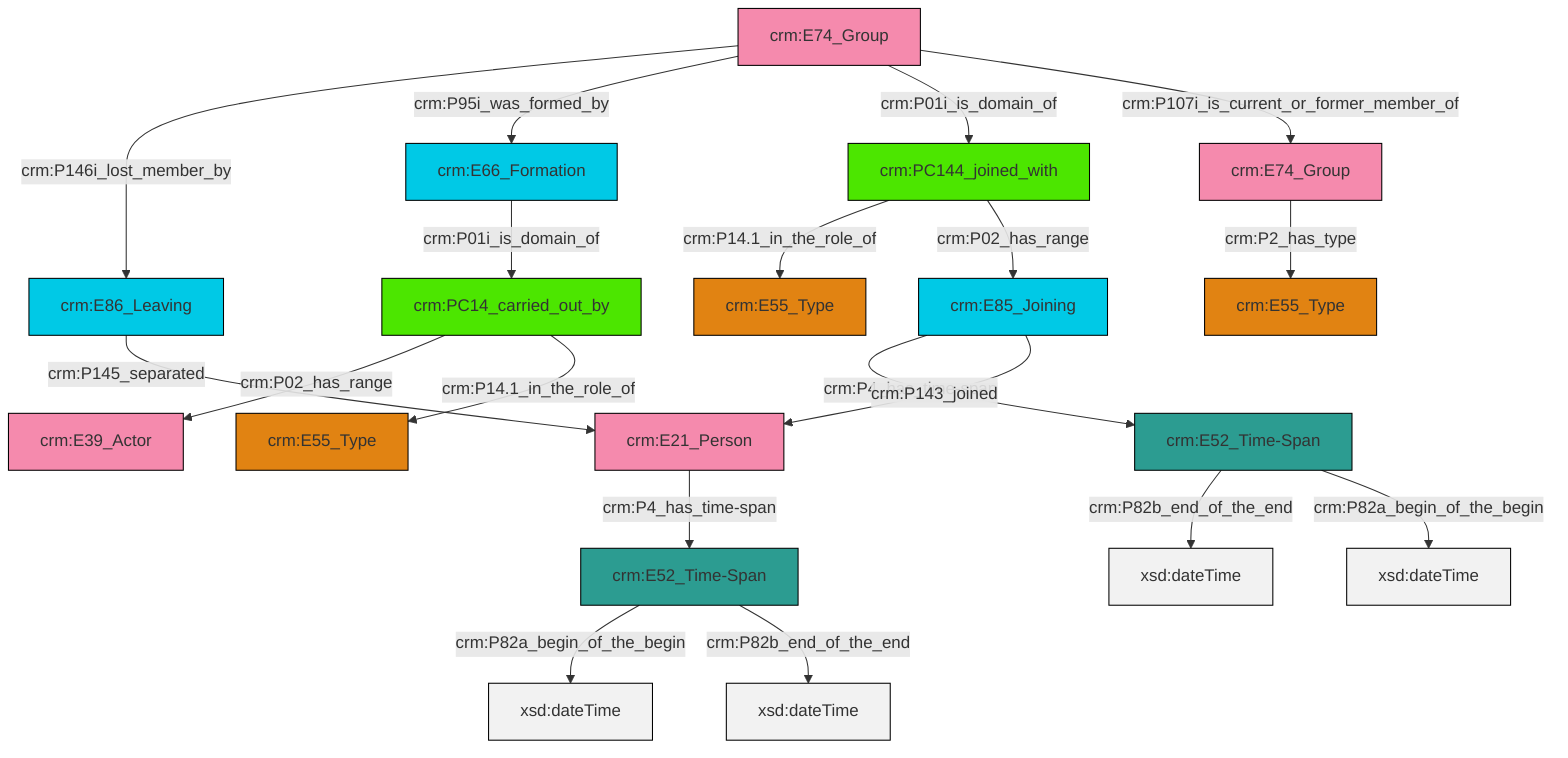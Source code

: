graph TD
classDef Literal fill:#f2f2f2,stroke:#000000;
classDef CRM_Entity fill:#FFFFFF,stroke:#000000;
classDef Temporal_Entity fill:#00C9E6, stroke:#000000;
classDef Type fill:#E18312, stroke:#000000;
classDef Time-Span fill:#2C9C91, stroke:#000000;
classDef Appellation fill:#FFEB7F, stroke:#000000;
classDef Place fill:#008836, stroke:#000000;
classDef Persistent_Item fill:#B266B2, stroke:#000000;
classDef Conceptual_Object fill:#FFD700, stroke:#000000;
classDef Physical_Thing fill:#D2B48C, stroke:#000000;
classDef Actor fill:#f58aad, stroke:#000000;
classDef PC_Classes fill:#4ce600, stroke:#000000;
classDef Multi fill:#cccccc,stroke:#000000;

0["crm:E66_Formation"]:::Temporal_Entity -->|crm:P01i_is_domain_of| 1["crm:PC14_carried_out_by"]:::PC_Classes
4["crm:PC144_joined_with"]:::PC_Classes -->|crm:P14.1_in_the_role_of| 5["crm:E55_Type"]:::Type
13["crm:E21_Person"]:::Actor -->|crm:P4_has_time-span| 14["crm:E52_Time-Span"]:::Time-Span
8["crm:E85_Joining"]:::Temporal_Entity -->|crm:P4_has_time-span| 16["crm:E52_Time-Span"]:::Time-Span
17["crm:E74_Group"]:::Actor -->|crm:P2_has_type| 6["crm:E55_Type"]:::Type
4["crm:PC144_joined_with"]:::PC_Classes -->|crm:P02_has_range| 8["crm:E85_Joining"]:::Temporal_Entity
1["crm:PC14_carried_out_by"]:::PC_Classes -->|crm:P02_has_range| 18["crm:E39_Actor"]:::Actor
20["crm:E74_Group"]:::Actor -->|crm:P146i_lost_member_by| 11["crm:E86_Leaving"]:::Temporal_Entity
14["crm:E52_Time-Span"]:::Time-Span -->|crm:P82a_begin_of_the_begin| 25[xsd:dateTime]:::Literal
20["crm:E74_Group"]:::Actor -->|crm:P95i_was_formed_by| 0["crm:E66_Formation"]:::Temporal_Entity
11["crm:E86_Leaving"]:::Temporal_Entity -->|crm:P145_separated| 13["crm:E21_Person"]:::Actor
16["crm:E52_Time-Span"]:::Time-Span -->|crm:P82b_end_of_the_end| 30[xsd:dateTime]:::Literal
8["crm:E85_Joining"]:::Temporal_Entity -->|crm:P143_joined| 13["crm:E21_Person"]:::Actor
14["crm:E52_Time-Span"]:::Time-Span -->|crm:P82b_end_of_the_end| 31[xsd:dateTime]:::Literal
20["crm:E74_Group"]:::Actor -->|crm:P01i_is_domain_of| 4["crm:PC144_joined_with"]:::PC_Classes
20["crm:E74_Group"]:::Actor -->|crm:P107i_is_current_or_former_member_of| 17["crm:E74_Group"]:::Actor
1["crm:PC14_carried_out_by"]:::PC_Classes -->|crm:P14.1_in_the_role_of| 2["crm:E55_Type"]:::Type
16["crm:E52_Time-Span"]:::Time-Span -->|crm:P82a_begin_of_the_begin| 34[xsd:dateTime]:::Literal